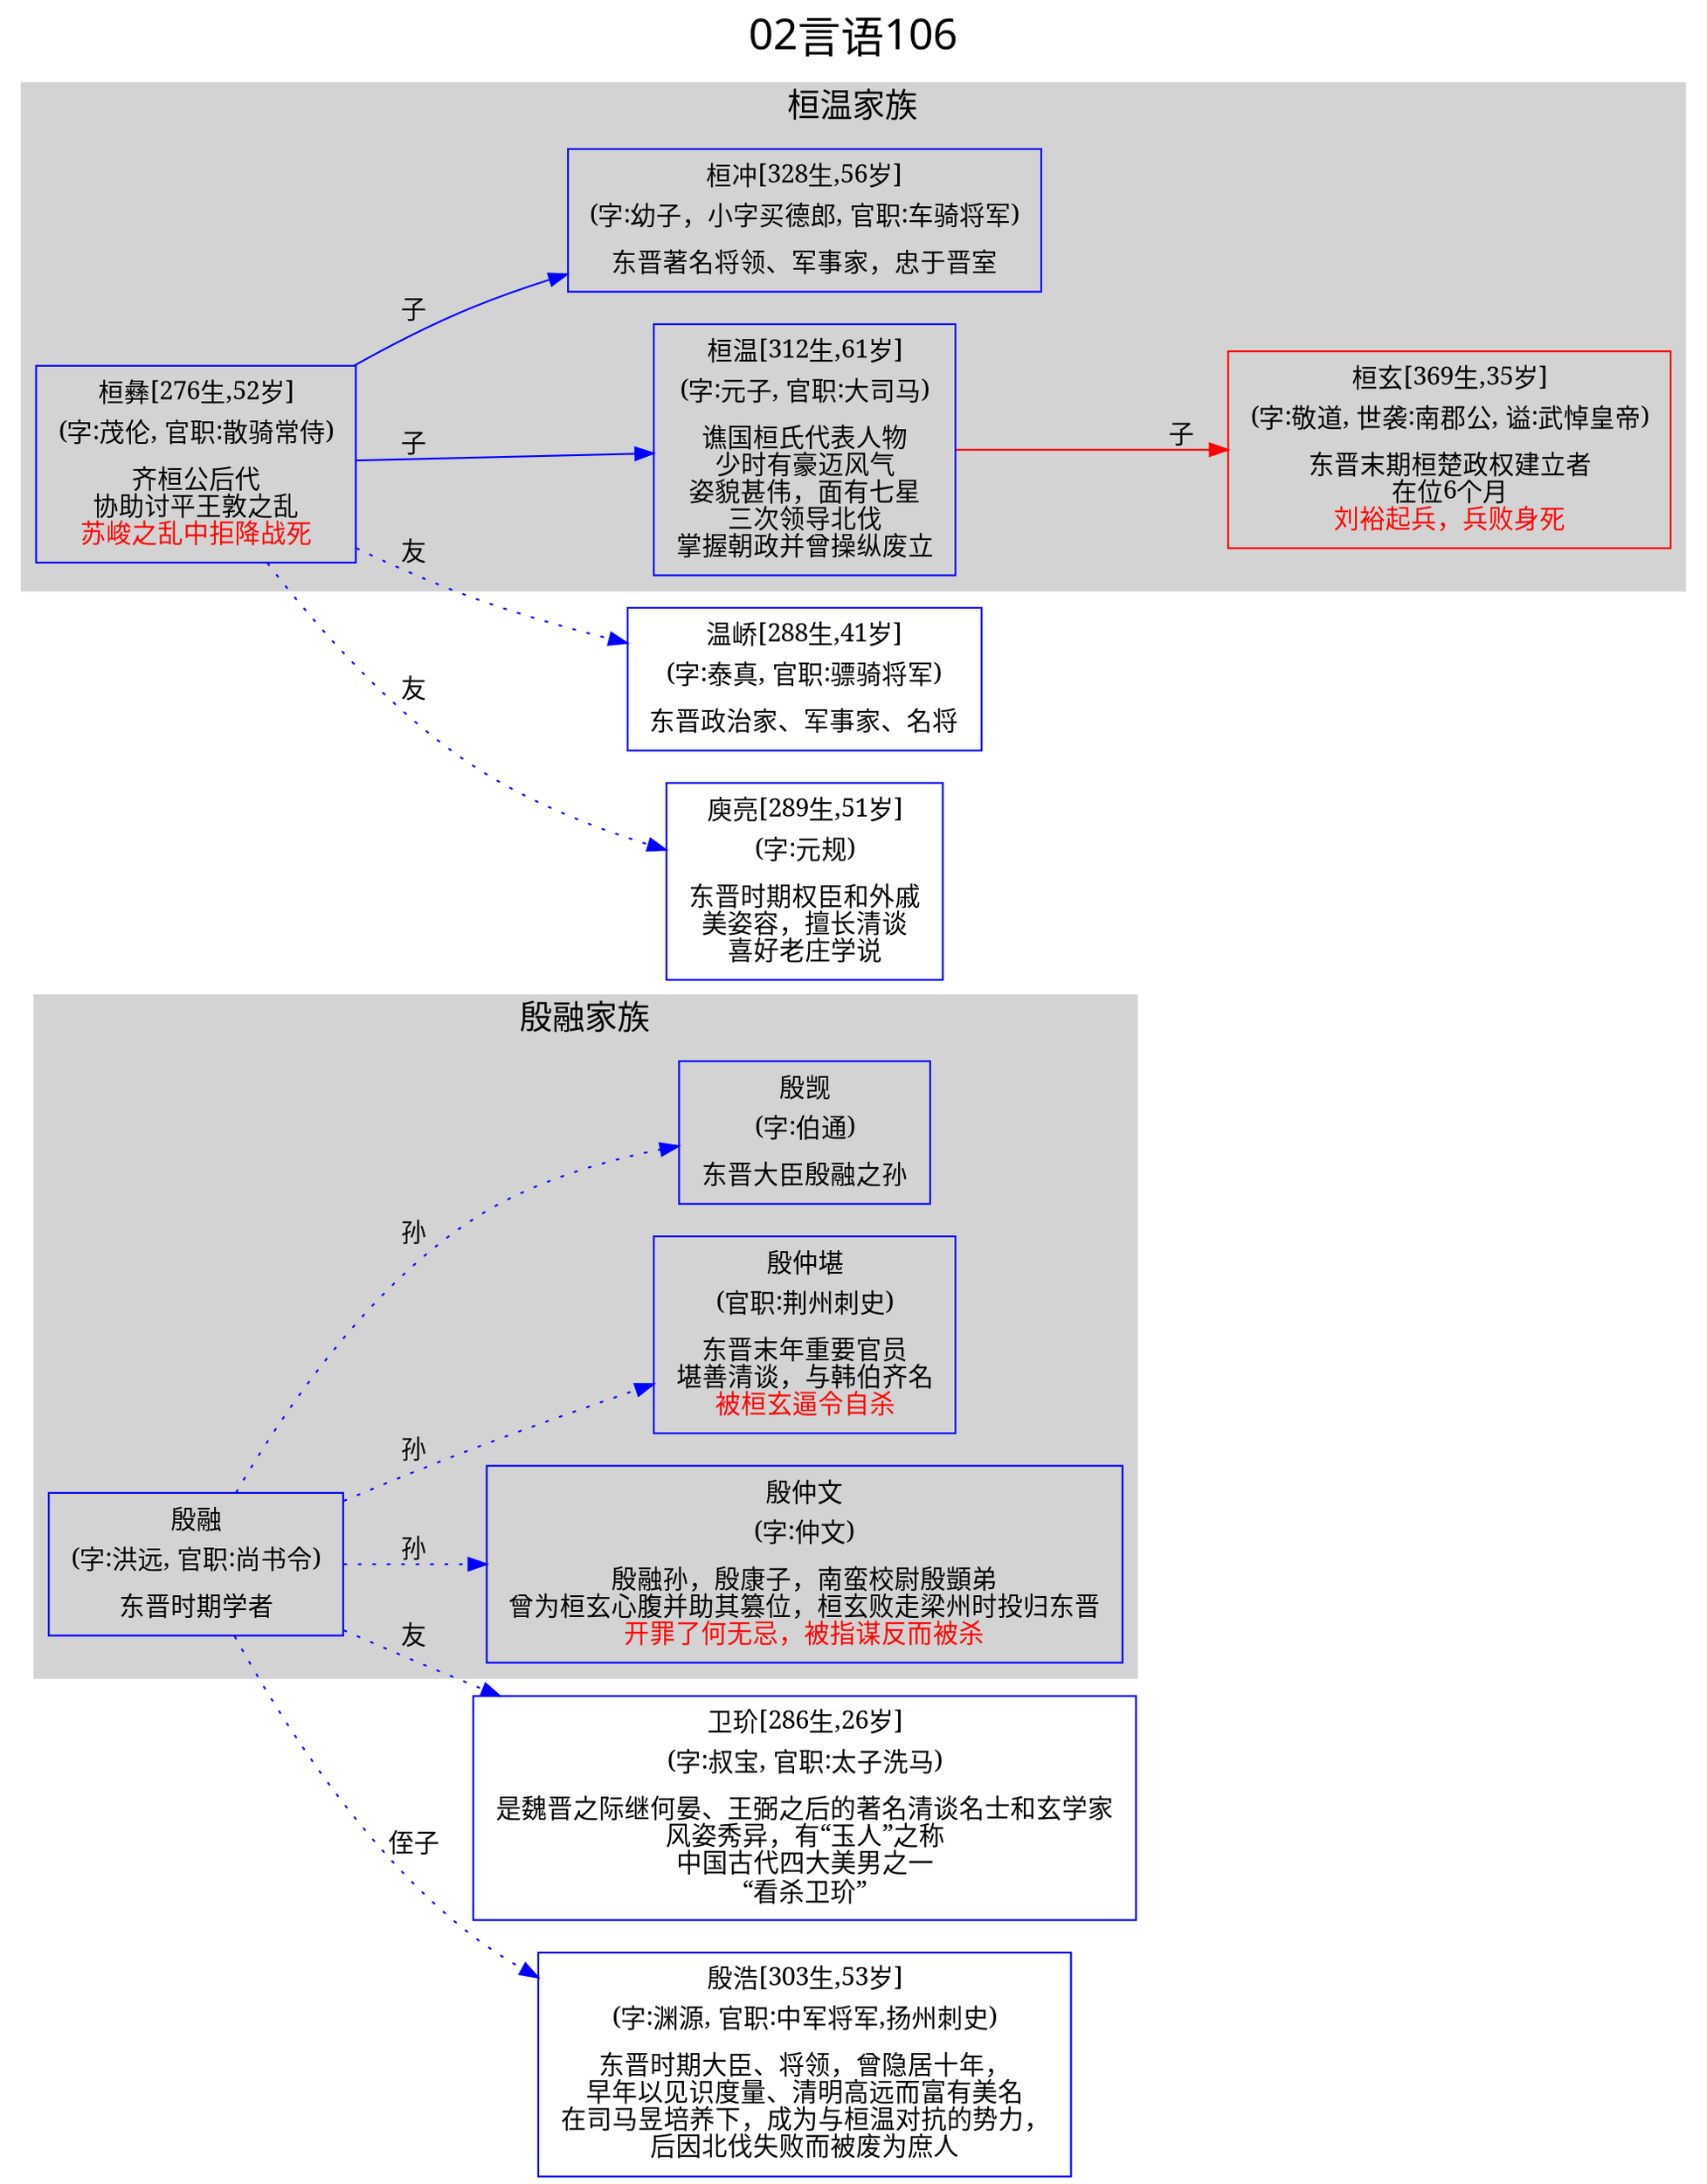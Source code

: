 
digraph
{
	rankdir = "LR";
	ranksep = 0.5;
	label = "02言语106";
	labelloc = "t";
	fontsize = "24";
	fontname = "SimHei";

	graph [style="filled", color="lightgrey"];
	node [fontname="SimSun"];
	edge [fontname="SimSun"];

	殷融 [shape="box", color="blue", label=<<table border="0" cellborder="0"><tr><td>殷融</td></tr><tr><td>(字:洪远, 官职:尚书令)</td></tr><tr><td></td></tr><tr><td>东晋时期学者<br/></td></tr></table>>];
	殷仲文 [shape="box", color="blue", label=<<table border="0" cellborder="0"><tr><td>殷仲文</td></tr><tr><td>(字:仲文)</td></tr><tr><td></td></tr><tr><td>殷融孙，殷康子，南蛮校尉殷顗弟<br/>曾为桓玄心腹并助其篡位，桓玄败走梁州时投归东晋<br/><font color = 'red'>开罪了何无忌，被指谋反而被杀<br/></font></td></tr></table>>];
	殷仲堪 [shape="box", color="blue", label=<<table border="0" cellborder="0"><tr><td>殷仲堪</td></tr><tr><td>(官职:荆州刺史)</td></tr><tr><td></td></tr><tr><td>东晋末年重要官员<br/>堪善清谈，与韩伯齐名<br/><font color = 'red'>被桓玄逼令自杀<br/></font></td></tr></table>>];
	殷觊 [shape="box", color="blue", label=<<table border="0" cellborder="0"><tr><td>殷觊</td></tr><tr><td>(字:伯通)</td></tr><tr><td></td></tr><tr><td>东晋大臣殷融之孙<br/></td></tr></table>>];
	卫玠 [shape="box", color="blue", label=<<table border="0" cellborder="0"><tr><td>卫玠[286生,26岁]</td></tr><tr><td>(字:叔宝, 官职:太子洗马)</td></tr><tr><td></td></tr><tr><td>是魏晋之际继何晏、王弼之后的著名清谈名士和玄学家<br/>风姿秀异，有“玉人”之称<br/>中国古代四大美男之一<br/>“看杀卫玠”<br/></td></tr></table>>];
	殷浩 [shape="box", color="blue", label=<<table border="0" cellborder="0"><tr><td>殷浩[303生,53岁]</td></tr><tr><td>(字:渊源, 官职:中军将军,扬州刺史)</td></tr><tr><td></td></tr><tr><td>东晋时期大臣、将领，曾隐居十年，<br/>早年以见识度量、清明高远而富有美名<br/>在司马昱培养下，成为与桓温对抗的势力，<br/>后因北伐失败而被废为庶人<br/></td></tr></table>>];
	桓温 [shape="box", color="blue", label=<<table border="0" cellborder="0"><tr><td>桓温[312生,61岁]</td></tr><tr><td>(字:元子, 官职:大司马)</td></tr><tr><td></td></tr><tr><td>谯国桓氏代表人物<br/>少时有豪迈风气<br/>姿貌甚伟，面有七星<br/>三次领导北伐<br/>掌握朝政并曾操纵废立<br/></td></tr></table>>];
	桓玄 [shape="box", color="red", label=<<table border="0" cellborder="0"><tr><td>桓玄[369生,35岁]</td></tr><tr><td>(字:敬道, 世袭:南郡公, 谥:武悼皇帝)</td></tr><tr><td></td></tr><tr><td>东晋末期桓楚政权建立者<br/>在位6个月<br/><font color = 'red'>刘裕起兵，兵败身死</font></td></tr></table>>];
	桓冲 [shape="box", color="blue", label=<<table border="0" cellborder="0"><tr><td>桓冲[328生,56岁]</td></tr><tr><td>(字:幼子，小字买德郎, 官职:车骑将军)</td></tr><tr><td></td></tr><tr><td>东晋著名将领、军事家，忠于晋室<br/></td></tr></table>>];
	桓彝 [shape="box", color="blue", label=<<table border="0" cellborder="0"><tr><td>桓彝[276生,52岁]</td></tr><tr><td>(字:茂伦, 官职:散骑常侍)</td></tr><tr><td></td></tr><tr><td>齐桓公后代<br/>协助讨平王敦之乱<br/><font color = 'red'>苏峻之乱中拒降战死</font></td></tr></table>>];
	温峤 [shape="box", color="blue", label=<<table border="0" cellborder="0"><tr><td>温峤[288生,41岁]</td></tr><tr><td>(字:泰真, 官职:骠骑将军)</td></tr><tr><td></td></tr><tr><td>东晋政治家、军事家、名将<br/></td></tr></table>>];
	庾亮 [shape="box", color="blue", label=<<table border="0" cellborder="0"><tr><td>庾亮[289生,51岁]</td></tr><tr><td>(字:元规)</td></tr><tr><td></td></tr><tr><td>东晋时期权臣和外戚<br/>美姿容，擅长清谈<br/>喜好老庄学说<br/></td></tr></table>>];

	殷融 -> 殷浩 [label="侄子", style=dotted, color="blue"];
	殷融 -> 殷觊 [label="孙", style=dotted, color="blue"];
	殷融 -> 殷仲堪 [label="孙", style=dotted, color="blue"];
	殷融 -> 殷仲文 [label="孙", style=dotted, color="blue"];
	殷融 -> 卫玠 [label="友", style=dotted, color="blue"];
	桓彝 -> 桓温 [label="子", style=solid, color="blue"];
	桓彝 -> 桓冲 [label="子", style=solid, color="blue"];
	桓温 -> 桓玄 [label="子", style=solid, color="red"];
	桓彝 -> 庾亮 [label="友", style=dotted, color="blue"];
	桓彝 -> 温峤 [label="友", style=dotted, color="blue"];


	subgraph "cluster_殷融"
	{
		fontsize="18";
		label="殷融家族";
		殷融;殷仲文;殷仲堪;殷觊;殷融;
	}

	subgraph "cluster_桓温"
	{
		fontsize="18";
		label="桓温家族";
		桓温;桓玄;桓冲;桓温;桓彝;
	}

}
